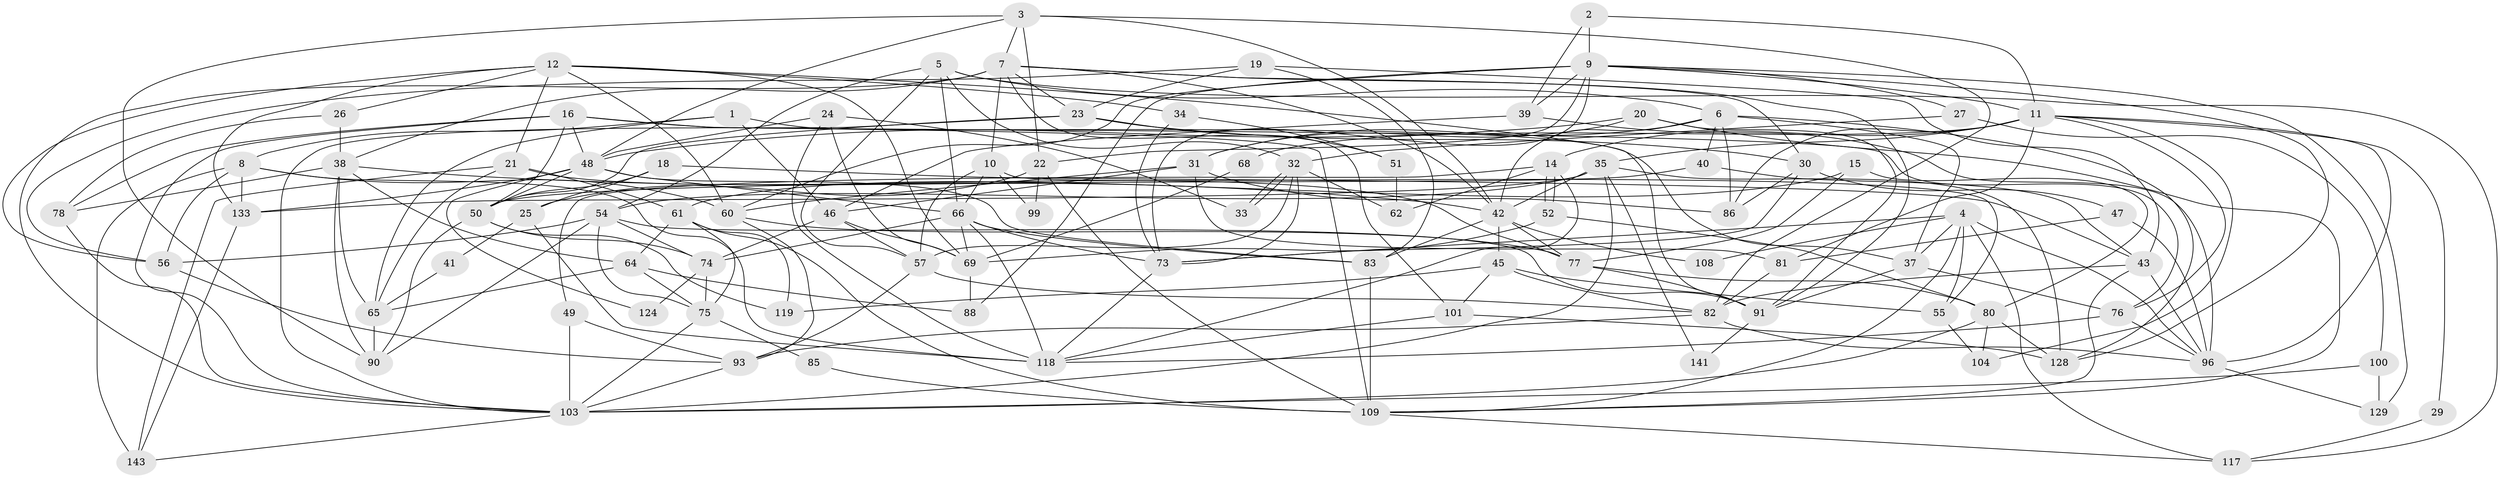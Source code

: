 // original degree distribution, {3: 0.2808219178082192, 5: 0.1643835616438356, 2: 0.10273972602739725, 4: 0.3219178082191781, 7: 0.0410958904109589, 6: 0.0821917808219178, 9: 0.00684931506849315}
// Generated by graph-tools (version 1.1) at 2025/41/03/06/25 10:41:53]
// undirected, 92 vertices, 237 edges
graph export_dot {
graph [start="1"]
  node [color=gray90,style=filled];
  1 [super="+53"];
  2;
  3 [super="+72"];
  4 [super="+132"];
  5 [super="+135"];
  6 [super="+13"];
  7 [super="+17"];
  8 [super="+106"];
  9 [super="+87"];
  10 [super="+36"];
  11 [super="+28"];
  12 [super="+102"];
  14 [super="+94"];
  15;
  16 [super="+130"];
  18;
  19;
  20;
  21 [super="+59"];
  22 [super="+110"];
  23 [super="+44"];
  24;
  25 [super="+58"];
  26;
  27;
  29;
  30;
  31 [super="+115"];
  32 [super="+121"];
  33;
  34;
  35 [super="+123"];
  37 [super="+125"];
  38 [super="+146"];
  39;
  40;
  41;
  42 [super="+139"];
  43 [super="+116"];
  45 [super="+71"];
  46 [super="+97"];
  47;
  48 [super="+112"];
  49 [super="+126"];
  50 [super="+70"];
  51;
  52;
  54 [super="+63"];
  55 [super="+92"];
  56 [super="+79"];
  57 [super="+137"];
  60 [super="+98"];
  61 [super="+114"];
  62;
  64;
  65 [super="+89"];
  66 [super="+67"];
  68;
  69 [super="+120"];
  73 [super="+142"];
  74 [super="+113"];
  75 [super="+84"];
  76;
  77 [super="+107"];
  78;
  80 [super="+131"];
  81;
  82 [super="+111"];
  83 [super="+127"];
  85;
  86 [super="+95"];
  88;
  90 [super="+144"];
  91 [super="+105"];
  93;
  96 [super="+122"];
  99;
  100;
  101 [super="+134"];
  103 [super="+136"];
  104;
  108;
  109 [super="+140"];
  117 [super="+138"];
  118 [super="+145"];
  119;
  124;
  128;
  129;
  133;
  141;
  143;
  1 -- 65;
  1 -- 37;
  1 -- 8;
  1 -- 46;
  2 -- 39;
  2 -- 9;
  2 -- 11;
  3 -- 48;
  3 -- 7;
  3 -- 82;
  3 -- 90;
  3 -- 22;
  3 -- 42;
  4 -- 109;
  4 -- 96;
  4 -- 108;
  4 -- 73;
  4 -- 117;
  4 -- 55;
  4 -- 37;
  5 -- 54;
  5 -- 32;
  5 -- 66;
  5 -- 6;
  5 -- 117;
  5 -- 57;
  6 -- 86 [weight=2];
  6 -- 128;
  6 -- 37;
  6 -- 40;
  6 -- 42;
  6 -- 31;
  7 -- 42;
  7 -- 30;
  7 -- 10;
  7 -- 101;
  7 -- 103;
  7 -- 91;
  7 -- 38;
  7 -- 23;
  8 -- 143;
  8 -- 133;
  8 -- 60;
  8 -- 118;
  8 -- 56;
  9 -- 128;
  9 -- 39;
  9 -- 27;
  9 -- 73;
  9 -- 129;
  9 -- 88;
  9 -- 11;
  9 -- 60;
  9 -- 22;
  10 -- 66;
  10 -- 57;
  10 -- 99;
  10 -- 55;
  11 -- 14;
  11 -- 29;
  11 -- 81;
  11 -- 96;
  11 -- 68;
  11 -- 104;
  11 -- 76;
  11 -- 35;
  11 -- 86;
  12 -- 34;
  12 -- 56;
  12 -- 133;
  12 -- 21;
  12 -- 26;
  12 -- 91;
  12 -- 60;
  12 -- 69;
  14 -- 52;
  14 -- 52;
  14 -- 118;
  14 -- 62;
  14 -- 49;
  15 -- 80;
  15 -- 61;
  15 -- 77;
  16 -- 103;
  16 -- 78;
  16 -- 50;
  16 -- 48;
  16 -- 76;
  16 -- 109;
  18 -- 43;
  18 -- 50;
  18 -- 25;
  19 -- 23;
  19 -- 56;
  19 -- 83;
  19 -- 43;
  20 -- 91;
  20 -- 31;
  20 -- 109;
  20 -- 48;
  21 -- 65;
  21 -- 61;
  21 -- 143;
  21 -- 77;
  22 -- 99;
  22 -- 109;
  22 -- 25;
  23 -- 103;
  23 -- 51;
  23 -- 30;
  23 -- 50;
  24 -- 33;
  24 -- 48;
  24 -- 69;
  24 -- 118;
  25 -- 41;
  25 -- 118;
  26 -- 78;
  26 -- 38;
  27 -- 100;
  27 -- 32;
  29 -- 117;
  30 -- 47;
  30 -- 73;
  30 -- 86;
  31 -- 46;
  31 -- 81;
  31 -- 86;
  31 -- 60;
  32 -- 33;
  32 -- 33;
  32 -- 62;
  32 -- 57;
  32 -- 73;
  34 -- 73;
  34 -- 51;
  35 -- 133;
  35 -- 128;
  35 -- 141;
  35 -- 54;
  35 -- 42;
  35 -- 103;
  37 -- 76;
  37 -- 91;
  38 -- 64;
  38 -- 65;
  38 -- 78;
  38 -- 42;
  38 -- 90;
  39 -- 96;
  39 -- 46;
  40 -- 50;
  40 -- 43;
  41 -- 65;
  42 -- 77;
  42 -- 108;
  42 -- 45;
  42 -- 83;
  43 -- 109;
  43 -- 96;
  43 -- 82;
  45 -- 119;
  45 -- 82;
  45 -- 55;
  45 -- 101;
  46 -- 74;
  46 -- 69;
  46 -- 57;
  47 -- 96;
  47 -- 81;
  48 -- 133;
  48 -- 50;
  48 -- 66;
  48 -- 124;
  48 -- 83;
  49 -- 93;
  49 -- 103;
  50 -- 119;
  50 -- 90;
  50 -- 74;
  51 -- 62;
  52 -- 80;
  52 -- 69;
  54 -- 90;
  54 -- 75;
  54 -- 74;
  54 -- 91;
  54 -- 56;
  55 -- 104;
  56 -- 93;
  57 -- 93;
  57 -- 82;
  60 -- 77;
  60 -- 93;
  61 -- 119;
  61 -- 64;
  61 -- 109;
  61 -- 75;
  64 -- 88;
  64 -- 65;
  64 -- 75;
  65 -- 90;
  66 -- 118;
  66 -- 83;
  66 -- 74;
  66 -- 73;
  66 -- 69;
  68 -- 69;
  69 -- 88;
  73 -- 118;
  74 -- 124;
  74 -- 75;
  75 -- 103;
  75 -- 85;
  76 -- 96;
  76 -- 118;
  77 -- 91;
  77 -- 80;
  78 -- 103;
  80 -- 128;
  80 -- 104;
  80 -- 103;
  81 -- 82;
  82 -- 93;
  82 -- 96;
  83 -- 109;
  85 -- 109;
  91 -- 141;
  93 -- 103;
  96 -- 129;
  100 -- 129;
  100 -- 103;
  101 -- 128;
  101 -- 118;
  103 -- 143;
  109 -- 117;
  133 -- 143;
}
